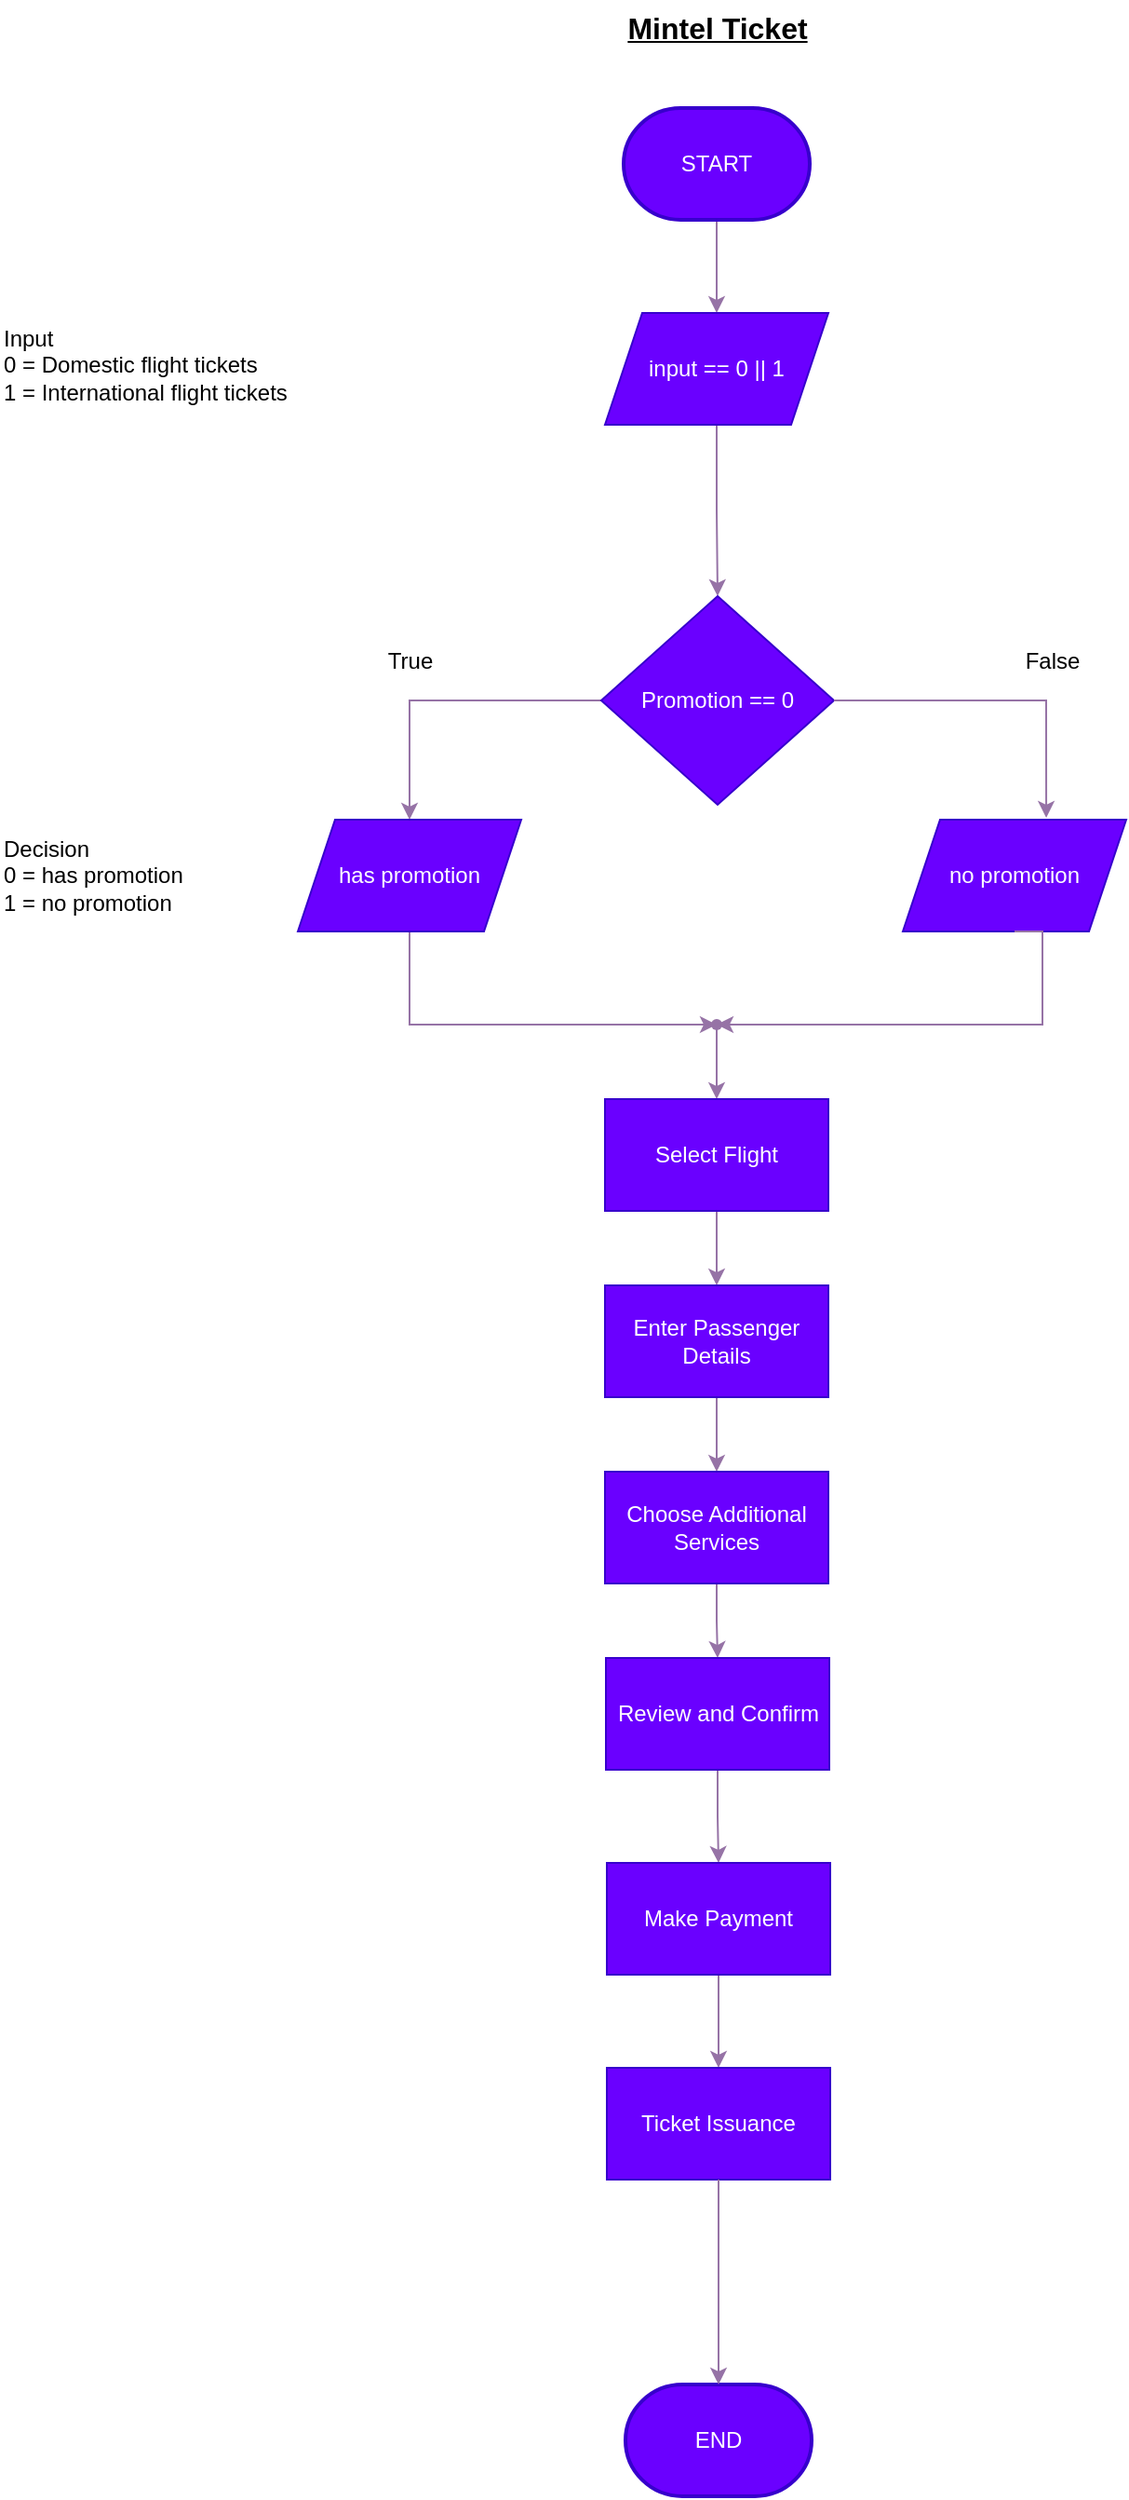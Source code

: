 <mxfile>
    <diagram name="Page-1" id="wKen7H3OHxwOEGgMCfCY">
        <mxGraphModel dx="1368" dy="690" grid="1" gridSize="10" guides="1" tooltips="1" connect="1" arrows="1" fold="1" page="1" pageScale="1" pageWidth="850" pageHeight="1100" math="0" shadow="0">
            <root>
                <mxCell id="0"/>
                <mxCell id="1" parent="0"/>
                <mxCell id="hEKCNHuM3aeoNHqxF9Y6-9" style="edgeStyle=orthogonalEdgeStyle;rounded=0;orthogonalLoop=1;jettySize=auto;html=1;exitX=0.5;exitY=1;exitDx=0;exitDy=0;exitPerimeter=0;entryX=0.5;entryY=0;entryDx=0;entryDy=0;fillColor=#e1d5e7;strokeColor=#9673a6;" parent="1" source="hEKCNHuM3aeoNHqxF9Y6-3" target="hEKCNHuM3aeoNHqxF9Y6-6" edge="1">
                    <mxGeometry relative="1" as="geometry"/>
                </mxCell>
                <mxCell id="hEKCNHuM3aeoNHqxF9Y6-3" value="START" style="strokeWidth=2;html=1;shape=mxgraph.flowchart.terminator;whiteSpace=wrap;fillColor=#6a00ff;strokeColor=#3700CC;fontColor=#ffffff;" parent="1" vertex="1">
                    <mxGeometry x="375" y="148" width="100" height="60" as="geometry"/>
                </mxCell>
                <mxCell id="hEKCNHuM3aeoNHqxF9Y6-4" value="END" style="strokeWidth=2;html=1;shape=mxgraph.flowchart.terminator;whiteSpace=wrap;fillColor=#6a00ff;strokeColor=#3700CC;fontColor=#ffffff;" parent="1" vertex="1">
                    <mxGeometry x="376" y="1370" width="100" height="60" as="geometry"/>
                </mxCell>
                <mxCell id="hEKCNHuM3aeoNHqxF9Y6-10" style="edgeStyle=orthogonalEdgeStyle;rounded=0;orthogonalLoop=1;jettySize=auto;html=1;exitX=0.5;exitY=1;exitDx=0;exitDy=0;entryX=0.5;entryY=0;entryDx=0;entryDy=0;fillColor=#e1d5e7;strokeColor=#9673a6;" parent="1" source="hEKCNHuM3aeoNHqxF9Y6-6" target="hEKCNHuM3aeoNHqxF9Y6-8" edge="1">
                    <mxGeometry relative="1" as="geometry"/>
                </mxCell>
                <mxCell id="hEKCNHuM3aeoNHqxF9Y6-6" value="input == 0 || 1" style="shape=parallelogram;perimeter=parallelogramPerimeter;whiteSpace=wrap;html=1;fixedSize=1;fillColor=#6a00ff;strokeColor=#3700CC;fontColor=#ffffff;" parent="1" vertex="1">
                    <mxGeometry x="365" y="258" width="120" height="60" as="geometry"/>
                </mxCell>
                <mxCell id="hEKCNHuM3aeoNHqxF9Y6-7" value="Decision&lt;br&gt;0 = has promotion&lt;div&gt;1 = no promotion&lt;/div&gt;" style="text;html=1;align=left;verticalAlign=middle;resizable=0;points=[];autosize=1;strokeColor=none;fillColor=none;" parent="1" vertex="1">
                    <mxGeometry x="40" y="530" width="120" height="60" as="geometry"/>
                </mxCell>
                <mxCell id="hEKCNHuM3aeoNHqxF9Y6-12" style="edgeStyle=orthogonalEdgeStyle;rounded=0;orthogonalLoop=1;jettySize=auto;html=1;entryX=0.5;entryY=0;entryDx=0;entryDy=0;fillColor=#e1d5e7;strokeColor=#9673a6;" parent="1" source="hEKCNHuM3aeoNHqxF9Y6-8" target="hEKCNHuM3aeoNHqxF9Y6-16" edge="1">
                    <mxGeometry relative="1" as="geometry">
                        <mxPoint x="260" y="560" as="targetPoint"/>
                    </mxGeometry>
                </mxCell>
                <mxCell id="hEKCNHuM3aeoNHqxF9Y6-8" value="Promotion == 0" style="rhombus;whiteSpace=wrap;html=1;fillColor=#6a00ff;strokeColor=#3700CC;fontColor=#ffffff;" parent="1" vertex="1">
                    <mxGeometry x="363" y="410" width="125" height="112" as="geometry"/>
                </mxCell>
                <mxCell id="hEKCNHuM3aeoNHqxF9Y6-11" value="Mintel Ticket" style="text;html=1;align=center;verticalAlign=middle;resizable=0;points=[];autosize=1;strokeColor=none;fillColor=none;fontStyle=5;fontSize=16;" parent="1" vertex="1">
                    <mxGeometry x="370" y="90" width="110" height="30" as="geometry"/>
                </mxCell>
                <mxCell id="hEKCNHuM3aeoNHqxF9Y6-33" value="" style="edgeStyle=orthogonalEdgeStyle;rounded=0;orthogonalLoop=1;jettySize=auto;html=1;fillColor=#e1d5e7;strokeColor=#9673a6;" parent="1" source="hEKCNHuM3aeoNHqxF9Y6-16" target="hEKCNHuM3aeoNHqxF9Y6-32" edge="1">
                    <mxGeometry relative="1" as="geometry">
                        <Array as="points">
                            <mxPoint x="260" y="640"/>
                        </Array>
                    </mxGeometry>
                </mxCell>
                <mxCell id="hEKCNHuM3aeoNHqxF9Y6-16" value="has promotion" style="shape=parallelogram;perimeter=parallelogramPerimeter;whiteSpace=wrap;html=1;fixedSize=1;fillColor=#6a00ff;strokeColor=#3700CC;fontColor=#ffffff;" parent="1" vertex="1">
                    <mxGeometry x="200" y="530" width="120" height="60" as="geometry"/>
                </mxCell>
                <mxCell id="hEKCNHuM3aeoNHqxF9Y6-17" value="no promotion" style="shape=parallelogram;perimeter=parallelogramPerimeter;whiteSpace=wrap;html=1;fixedSize=1;fillColor=#6a00ff;strokeColor=#3700CC;fontColor=#ffffff;" parent="1" vertex="1">
                    <mxGeometry x="525" y="530" width="120" height="60" as="geometry"/>
                </mxCell>
                <mxCell id="hEKCNHuM3aeoNHqxF9Y6-18" style="edgeStyle=orthogonalEdgeStyle;rounded=0;orthogonalLoop=1;jettySize=auto;html=1;exitX=0.5;exitY=1;exitDx=0;exitDy=0;fillColor=#e1d5e7;strokeColor=#9673a6;" parent="1" source="hEKCNHuM3aeoNHqxF9Y6-16" target="hEKCNHuM3aeoNHqxF9Y6-16" edge="1">
                    <mxGeometry relative="1" as="geometry"/>
                </mxCell>
                <mxCell id="hEKCNHuM3aeoNHqxF9Y6-39" style="edgeStyle=orthogonalEdgeStyle;rounded=0;orthogonalLoop=1;jettySize=auto;html=1;entryX=0.5;entryY=0;entryDx=0;entryDy=0;fillColor=#e1d5e7;strokeColor=#9673a6;" parent="1" source="hEKCNHuM3aeoNHqxF9Y6-32" target="hEKCNHuM3aeoNHqxF9Y6-38" edge="1">
                    <mxGeometry relative="1" as="geometry"/>
                </mxCell>
                <mxCell id="hEKCNHuM3aeoNHqxF9Y6-32" value="" style="shape=waypoint;sketch=0;size=6;pointerEvents=1;points=[];fillColor=#e1d5e7;resizable=0;rotatable=0;perimeter=centerPerimeter;snapToPoint=1;strokeWidth=1;strokeColor=#9673a6;" parent="1" vertex="1">
                    <mxGeometry x="415" y="630" width="20" height="20" as="geometry"/>
                </mxCell>
                <mxCell id="hEKCNHuM3aeoNHqxF9Y6-34" style="edgeStyle=orthogonalEdgeStyle;rounded=0;orthogonalLoop=1;jettySize=auto;html=1;exitX=0.5;exitY=1;exitDx=0;exitDy=0;entryX=0.8;entryY=0.8;entryDx=0;entryDy=0;entryPerimeter=0;fillColor=#e1d5e7;strokeColor=#9673a6;" parent="1" source="hEKCNHuM3aeoNHqxF9Y6-17" target="hEKCNHuM3aeoNHqxF9Y6-32" edge="1">
                    <mxGeometry relative="1" as="geometry">
                        <Array as="points">
                            <mxPoint x="600" y="590"/>
                            <mxPoint x="600" y="640"/>
                        </Array>
                    </mxGeometry>
                </mxCell>
                <mxCell id="hEKCNHuM3aeoNHqxF9Y6-48" style="edgeStyle=orthogonalEdgeStyle;rounded=0;orthogonalLoop=1;jettySize=auto;html=1;entryX=0.5;entryY=0;entryDx=0;entryDy=0;fillColor=#e1d5e7;strokeColor=#9673a6;" parent="1" source="hEKCNHuM3aeoNHqxF9Y6-38" target="hEKCNHuM3aeoNHqxF9Y6-41" edge="1">
                    <mxGeometry relative="1" as="geometry">
                        <mxPoint x="425" y="760" as="targetPoint"/>
                    </mxGeometry>
                </mxCell>
                <mxCell id="hEKCNHuM3aeoNHqxF9Y6-38" value="Select Flight" style="rounded=0;whiteSpace=wrap;html=1;fillColor=#6a00ff;strokeColor=#3700CC;fontColor=#ffffff;" parent="1" vertex="1">
                    <mxGeometry x="365" y="680" width="120" height="60" as="geometry"/>
                </mxCell>
                <mxCell id="hEKCNHuM3aeoNHqxF9Y6-50" style="edgeStyle=orthogonalEdgeStyle;rounded=0;orthogonalLoop=1;jettySize=auto;html=1;fillColor=#e1d5e7;strokeColor=#9673a6;" parent="1" source="hEKCNHuM3aeoNHqxF9Y6-41" target="hEKCNHuM3aeoNHqxF9Y6-49" edge="1">
                    <mxGeometry relative="1" as="geometry"/>
                </mxCell>
                <mxCell id="hEKCNHuM3aeoNHqxF9Y6-41" value="Enter Passenger Details" style="rounded=0;whiteSpace=wrap;html=1;fillColor=#6a00ff;strokeColor=#3700CC;fontColor=#ffffff;" parent="1" vertex="1">
                    <mxGeometry x="365" y="780" width="120" height="60" as="geometry"/>
                </mxCell>
                <mxCell id="hEKCNHuM3aeoNHqxF9Y6-46" style="edgeStyle=orthogonalEdgeStyle;rounded=0;orthogonalLoop=1;jettySize=auto;html=1;exitX=1;exitY=0.5;exitDx=0;exitDy=0;entryX=0.642;entryY=-0.017;entryDx=0;entryDy=0;entryPerimeter=0;fillColor=#e1d5e7;strokeColor=#9673a6;" parent="1" source="hEKCNHuM3aeoNHqxF9Y6-8" target="hEKCNHuM3aeoNHqxF9Y6-17" edge="1">
                    <mxGeometry relative="1" as="geometry">
                        <Array as="points">
                            <mxPoint x="602" y="466"/>
                        </Array>
                    </mxGeometry>
                </mxCell>
                <mxCell id="hEKCNHuM3aeoNHqxF9Y6-54" style="edgeStyle=orthogonalEdgeStyle;rounded=0;orthogonalLoop=1;jettySize=auto;html=1;exitX=0.5;exitY=1;exitDx=0;exitDy=0;entryX=0.5;entryY=0;entryDx=0;entryDy=0;fillColor=#e1d5e7;strokeColor=#9673a6;" parent="1" source="hEKCNHuM3aeoNHqxF9Y6-49" target="hEKCNHuM3aeoNHqxF9Y6-53" edge="1">
                    <mxGeometry relative="1" as="geometry"/>
                </mxCell>
                <mxCell id="hEKCNHuM3aeoNHqxF9Y6-49" value="Choose Additional Services" style="rounded=0;whiteSpace=wrap;html=1;fillColor=#6a00ff;strokeColor=#3700CC;fontColor=#ffffff;" parent="1" vertex="1">
                    <mxGeometry x="365" y="880" width="120" height="60" as="geometry"/>
                </mxCell>
                <mxCell id="hEKCNHuM3aeoNHqxF9Y6-56" style="edgeStyle=orthogonalEdgeStyle;rounded=0;orthogonalLoop=1;jettySize=auto;html=1;exitX=0.5;exitY=1;exitDx=0;exitDy=0;entryX=0.5;entryY=0;entryDx=0;entryDy=0;fillColor=#e1d5e7;strokeColor=#9673a6;" parent="1" source="hEKCNHuM3aeoNHqxF9Y6-53" target="hEKCNHuM3aeoNHqxF9Y6-55" edge="1">
                    <mxGeometry relative="1" as="geometry"/>
                </mxCell>
                <mxCell id="hEKCNHuM3aeoNHqxF9Y6-53" value="Review and Confirm" style="rounded=0;whiteSpace=wrap;html=1;fillColor=#6a00ff;strokeColor=#3700CC;fontColor=#ffffff;" parent="1" vertex="1">
                    <mxGeometry x="365.5" y="980" width="120" height="60" as="geometry"/>
                </mxCell>
                <mxCell id="hEKCNHuM3aeoNHqxF9Y6-59" style="edgeStyle=orthogonalEdgeStyle;rounded=0;orthogonalLoop=1;jettySize=auto;html=1;exitX=0.5;exitY=1;exitDx=0;exitDy=0;entryX=0.5;entryY=0;entryDx=0;entryDy=0;fillColor=#e1d5e7;strokeColor=#9673a6;" parent="1" source="hEKCNHuM3aeoNHqxF9Y6-55" target="hEKCNHuM3aeoNHqxF9Y6-57" edge="1">
                    <mxGeometry relative="1" as="geometry"/>
                </mxCell>
                <mxCell id="hEKCNHuM3aeoNHqxF9Y6-55" value="Make Payment" style="rounded=0;whiteSpace=wrap;html=1;fillColor=#6a00ff;strokeColor=#3700CC;fontColor=#ffffff;" parent="1" vertex="1">
                    <mxGeometry x="366" y="1090" width="120" height="60" as="geometry"/>
                </mxCell>
                <mxCell id="hEKCNHuM3aeoNHqxF9Y6-57" value="Ticket Issuance" style="rounded=0;whiteSpace=wrap;html=1;fillColor=#6a00ff;strokeColor=#3700CC;fontColor=#ffffff;" parent="1" vertex="1">
                    <mxGeometry x="366" y="1200" width="120" height="60" as="geometry"/>
                </mxCell>
                <mxCell id="hEKCNHuM3aeoNHqxF9Y6-60" style="edgeStyle=orthogonalEdgeStyle;rounded=0;orthogonalLoop=1;jettySize=auto;html=1;entryX=0.5;entryY=0;entryDx=0;entryDy=0;entryPerimeter=0;fillColor=#e1d5e7;strokeColor=#9673a6;" parent="1" source="hEKCNHuM3aeoNHqxF9Y6-57" target="hEKCNHuM3aeoNHqxF9Y6-4" edge="1">
                    <mxGeometry relative="1" as="geometry"/>
                </mxCell>
                <mxCell id="15VSNumzdif5RWlWn0RY-1" value="Input&lt;br&gt;0 =&amp;nbsp;Domestic flight tickets&lt;br&gt;1 =&amp;nbsp;International flight tickets&lt;br&gt;&lt;div&gt;&lt;br&gt;&lt;/div&gt;" style="text;html=1;align=left;verticalAlign=middle;resizable=0;points=[];autosize=1;strokeColor=none;fillColor=none;" parent="1" vertex="1">
                    <mxGeometry x="40" y="258" width="180" height="70" as="geometry"/>
                </mxCell>
                <mxCell id="2" value="True" style="text;html=1;align=center;verticalAlign=middle;resizable=0;points=[];autosize=1;strokeColor=none;fillColor=none;" vertex="1" parent="1">
                    <mxGeometry x="235" y="430" width="50" height="30" as="geometry"/>
                </mxCell>
                <mxCell id="3" value="False" style="text;html=1;align=center;verticalAlign=middle;resizable=0;points=[];autosize=1;strokeColor=none;fillColor=none;" vertex="1" parent="1">
                    <mxGeometry x="580" y="430" width="50" height="30" as="geometry"/>
                </mxCell>
            </root>
        </mxGraphModel>
    </diagram>
</mxfile>